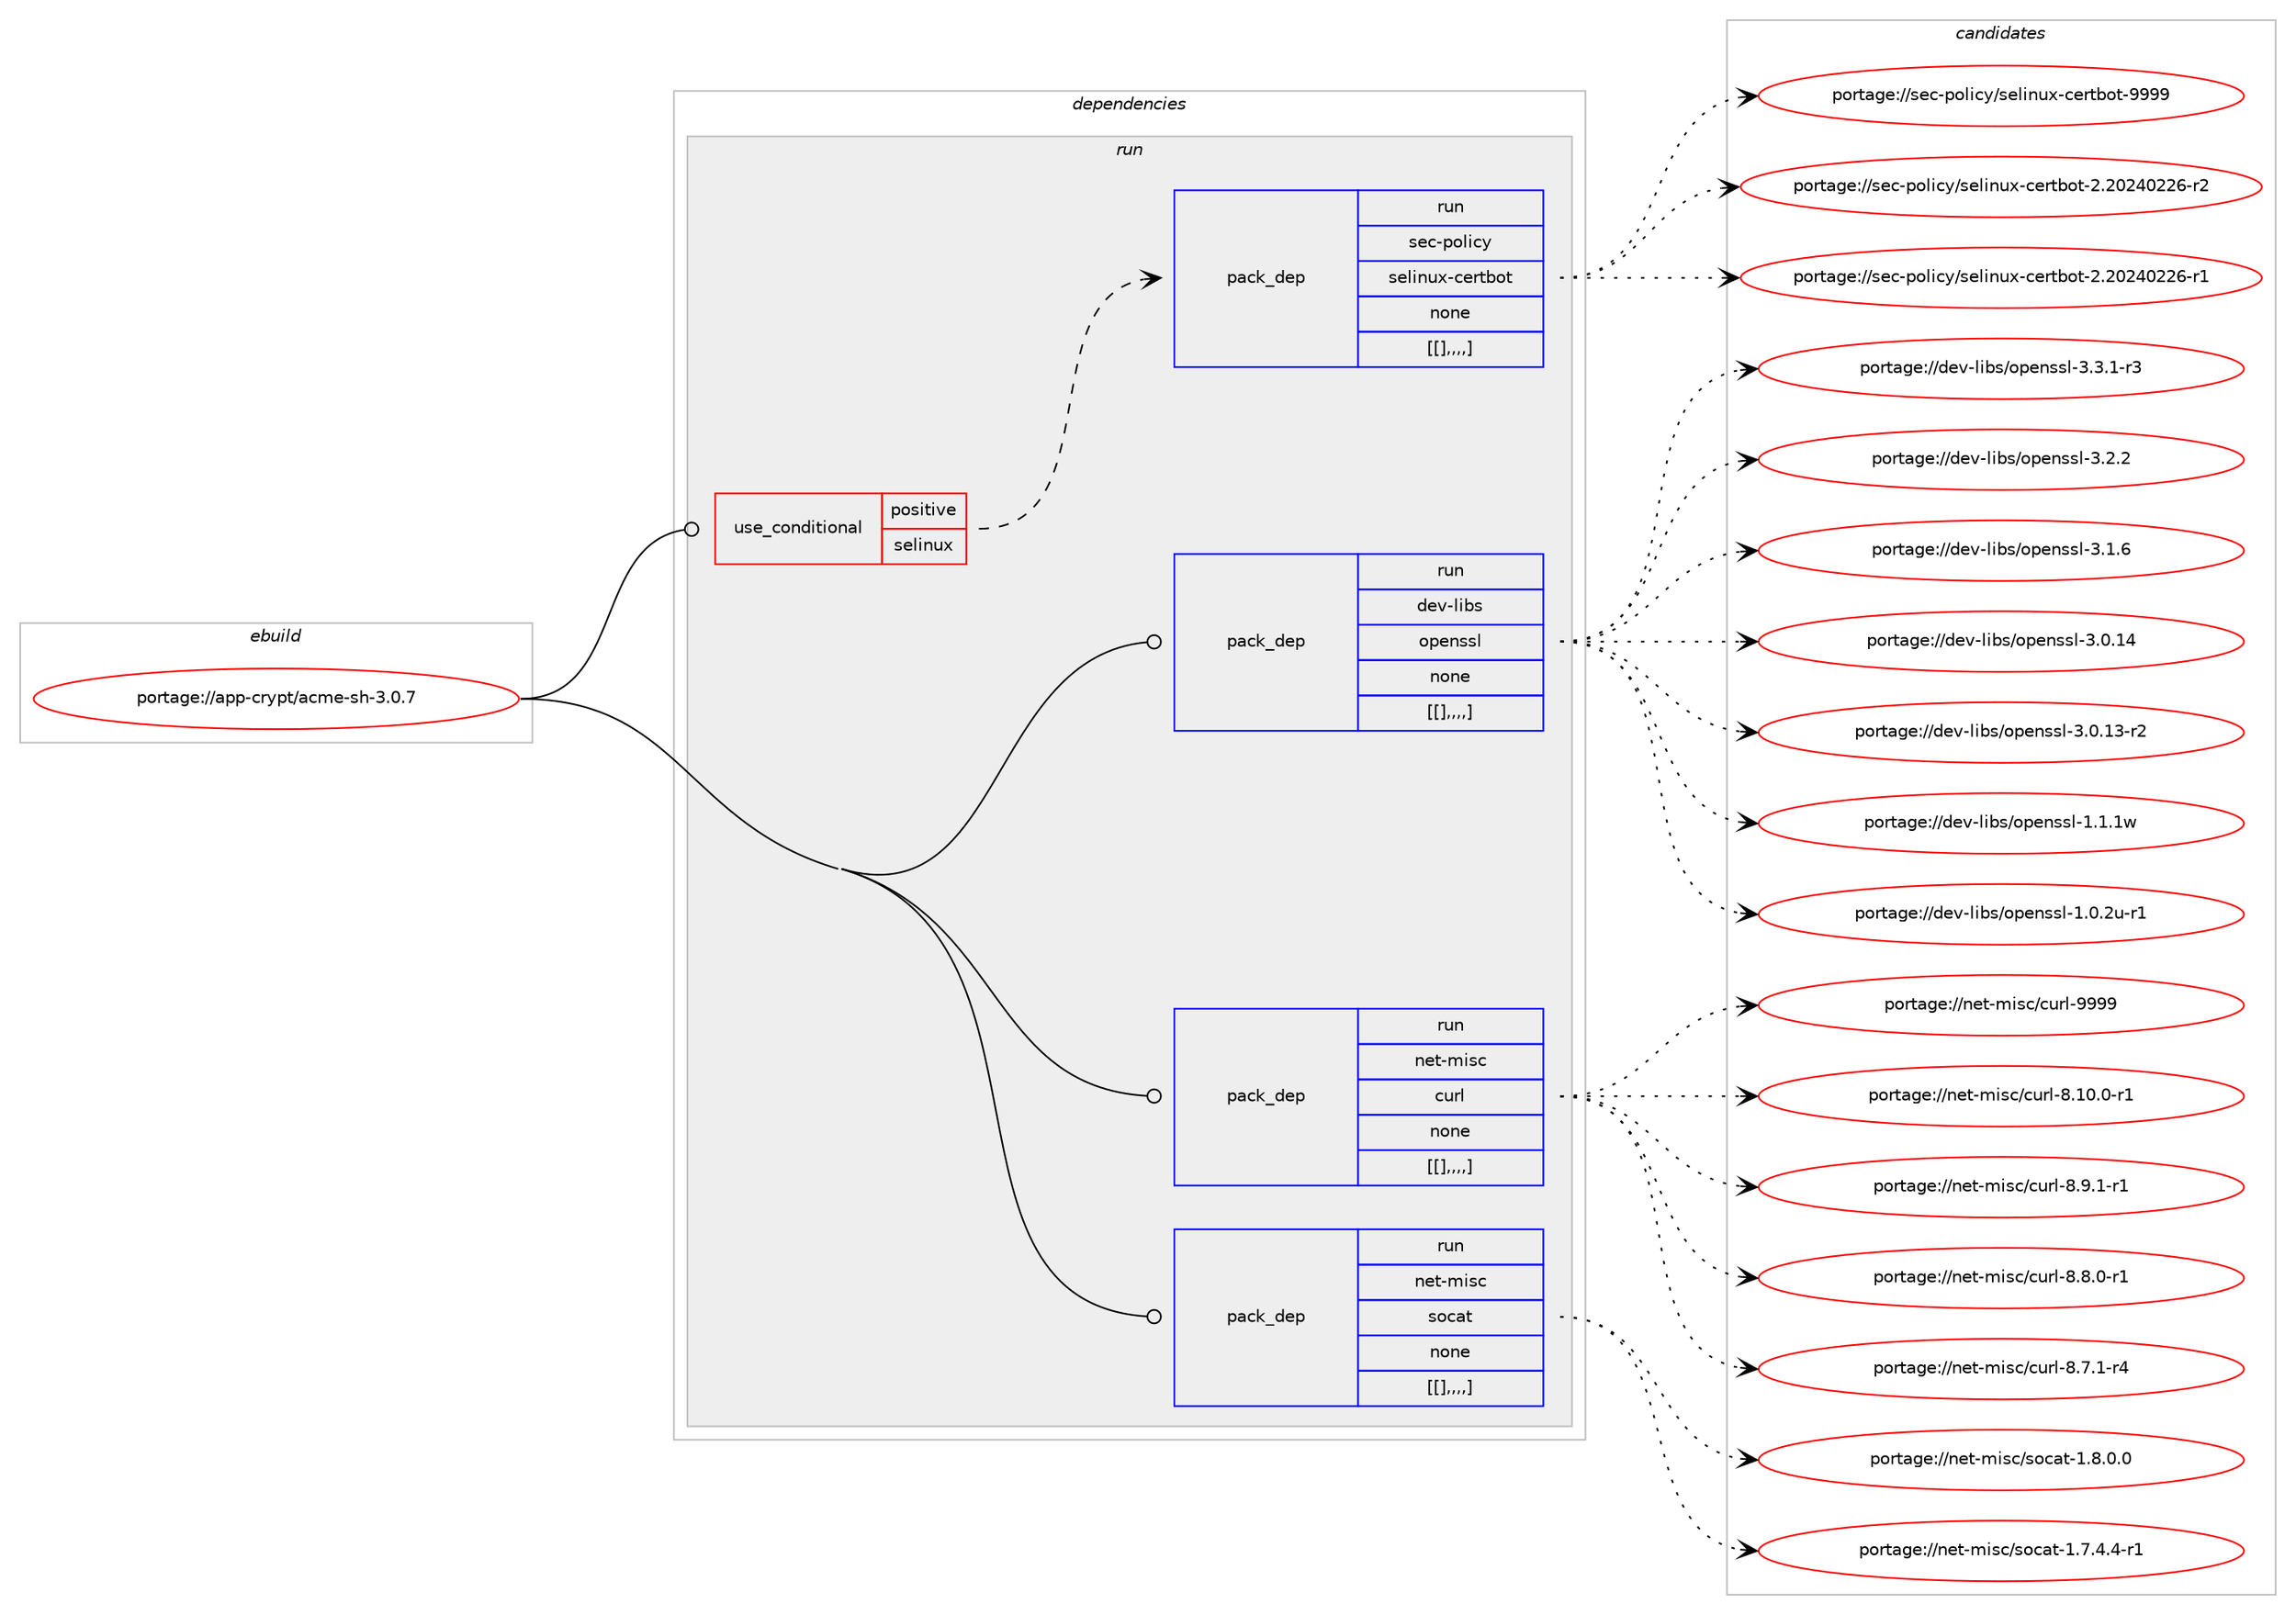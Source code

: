 digraph prolog {

# *************
# Graph options
# *************

newrank=true;
concentrate=true;
compound=true;
graph [rankdir=LR,fontname=Helvetica,fontsize=10,ranksep=1.5];#, ranksep=2.5, nodesep=0.2];
edge  [arrowhead=vee];
node  [fontname=Helvetica,fontsize=10];

# **********
# The ebuild
# **********

subgraph cluster_leftcol {
color=gray;
label=<<i>ebuild</i>>;
id [label="portage://app-crypt/acme-sh-3.0.7", color=red, width=4, href="../app-crypt/acme-sh-3.0.7.svg"];
}

# ****************
# The dependencies
# ****************

subgraph cluster_midcol {
color=gray;
label=<<i>dependencies</i>>;
subgraph cluster_compile {
fillcolor="#eeeeee";
style=filled;
label=<<i>compile</i>>;
}
subgraph cluster_compileandrun {
fillcolor="#eeeeee";
style=filled;
label=<<i>compile and run</i>>;
}
subgraph cluster_run {
fillcolor="#eeeeee";
style=filled;
label=<<i>run</i>>;
subgraph cond3455 {
dependency12651 [label=<<TABLE BORDER="0" CELLBORDER="1" CELLSPACING="0" CELLPADDING="4"><TR><TD ROWSPAN="3" CELLPADDING="10">use_conditional</TD></TR><TR><TD>positive</TD></TR><TR><TD>selinux</TD></TR></TABLE>>, shape=none, color=red];
subgraph pack9127 {
dependency12652 [label=<<TABLE BORDER="0" CELLBORDER="1" CELLSPACING="0" CELLPADDING="4" WIDTH="220"><TR><TD ROWSPAN="6" CELLPADDING="30">pack_dep</TD></TR><TR><TD WIDTH="110">run</TD></TR><TR><TD>sec-policy</TD></TR><TR><TD>selinux-certbot</TD></TR><TR><TD>none</TD></TR><TR><TD>[[],,,,]</TD></TR></TABLE>>, shape=none, color=blue];
}
dependency12651:e -> dependency12652:w [weight=20,style="dashed",arrowhead="vee"];
}
id:e -> dependency12651:w [weight=20,style="solid",arrowhead="odot"];
subgraph pack9128 {
dependency12653 [label=<<TABLE BORDER="0" CELLBORDER="1" CELLSPACING="0" CELLPADDING="4" WIDTH="220"><TR><TD ROWSPAN="6" CELLPADDING="30">pack_dep</TD></TR><TR><TD WIDTH="110">run</TD></TR><TR><TD>dev-libs</TD></TR><TR><TD>openssl</TD></TR><TR><TD>none</TD></TR><TR><TD>[[],,,,]</TD></TR></TABLE>>, shape=none, color=blue];
}
id:e -> dependency12653:w [weight=20,style="solid",arrowhead="odot"];
subgraph pack9129 {
dependency12654 [label=<<TABLE BORDER="0" CELLBORDER="1" CELLSPACING="0" CELLPADDING="4" WIDTH="220"><TR><TD ROWSPAN="6" CELLPADDING="30">pack_dep</TD></TR><TR><TD WIDTH="110">run</TD></TR><TR><TD>net-misc</TD></TR><TR><TD>curl</TD></TR><TR><TD>none</TD></TR><TR><TD>[[],,,,]</TD></TR></TABLE>>, shape=none, color=blue];
}
id:e -> dependency12654:w [weight=20,style="solid",arrowhead="odot"];
subgraph pack9130 {
dependency12655 [label=<<TABLE BORDER="0" CELLBORDER="1" CELLSPACING="0" CELLPADDING="4" WIDTH="220"><TR><TD ROWSPAN="6" CELLPADDING="30">pack_dep</TD></TR><TR><TD WIDTH="110">run</TD></TR><TR><TD>net-misc</TD></TR><TR><TD>socat</TD></TR><TR><TD>none</TD></TR><TR><TD>[[],,,,]</TD></TR></TABLE>>, shape=none, color=blue];
}
id:e -> dependency12655:w [weight=20,style="solid",arrowhead="odot"];
}
}

# **************
# The candidates
# **************

subgraph cluster_choices {
rank=same;
color=gray;
label=<<i>candidates</i>>;

subgraph choice9127 {
color=black;
nodesep=1;
choice115101994511211110810599121471151011081051101171204599101114116981111164557575757 [label="portage://sec-policy/selinux-certbot-9999", color=red, width=4,href="../sec-policy/selinux-certbot-9999.svg"];
choice1151019945112111108105991214711510110810511011712045991011141169811111645504650485052485050544511450 [label="portage://sec-policy/selinux-certbot-2.20240226-r2", color=red, width=4,href="../sec-policy/selinux-certbot-2.20240226-r2.svg"];
choice1151019945112111108105991214711510110810511011712045991011141169811111645504650485052485050544511449 [label="portage://sec-policy/selinux-certbot-2.20240226-r1", color=red, width=4,href="../sec-policy/selinux-certbot-2.20240226-r1.svg"];
dependency12652:e -> choice115101994511211110810599121471151011081051101171204599101114116981111164557575757:w [style=dotted,weight="100"];
dependency12652:e -> choice1151019945112111108105991214711510110810511011712045991011141169811111645504650485052485050544511450:w [style=dotted,weight="100"];
dependency12652:e -> choice1151019945112111108105991214711510110810511011712045991011141169811111645504650485052485050544511449:w [style=dotted,weight="100"];
}
subgraph choice9128 {
color=black;
nodesep=1;
choice1001011184510810598115471111121011101151151084551465146494511451 [label="portage://dev-libs/openssl-3.3.1-r3", color=red, width=4,href="../dev-libs/openssl-3.3.1-r3.svg"];
choice100101118451081059811547111112101110115115108455146504650 [label="portage://dev-libs/openssl-3.2.2", color=red, width=4,href="../dev-libs/openssl-3.2.2.svg"];
choice100101118451081059811547111112101110115115108455146494654 [label="portage://dev-libs/openssl-3.1.6", color=red, width=4,href="../dev-libs/openssl-3.1.6.svg"];
choice10010111845108105981154711111210111011511510845514648464952 [label="portage://dev-libs/openssl-3.0.14", color=red, width=4,href="../dev-libs/openssl-3.0.14.svg"];
choice100101118451081059811547111112101110115115108455146484649514511450 [label="portage://dev-libs/openssl-3.0.13-r2", color=red, width=4,href="../dev-libs/openssl-3.0.13-r2.svg"];
choice100101118451081059811547111112101110115115108454946494649119 [label="portage://dev-libs/openssl-1.1.1w", color=red, width=4,href="../dev-libs/openssl-1.1.1w.svg"];
choice1001011184510810598115471111121011101151151084549464846501174511449 [label="portage://dev-libs/openssl-1.0.2u-r1", color=red, width=4,href="../dev-libs/openssl-1.0.2u-r1.svg"];
dependency12653:e -> choice1001011184510810598115471111121011101151151084551465146494511451:w [style=dotted,weight="100"];
dependency12653:e -> choice100101118451081059811547111112101110115115108455146504650:w [style=dotted,weight="100"];
dependency12653:e -> choice100101118451081059811547111112101110115115108455146494654:w [style=dotted,weight="100"];
dependency12653:e -> choice10010111845108105981154711111210111011511510845514648464952:w [style=dotted,weight="100"];
dependency12653:e -> choice100101118451081059811547111112101110115115108455146484649514511450:w [style=dotted,weight="100"];
dependency12653:e -> choice100101118451081059811547111112101110115115108454946494649119:w [style=dotted,weight="100"];
dependency12653:e -> choice1001011184510810598115471111121011101151151084549464846501174511449:w [style=dotted,weight="100"];
}
subgraph choice9129 {
color=black;
nodesep=1;
choice110101116451091051159947991171141084557575757 [label="portage://net-misc/curl-9999", color=red, width=4,href="../net-misc/curl-9999.svg"];
choice11010111645109105115994799117114108455646494846484511449 [label="portage://net-misc/curl-8.10.0-r1", color=red, width=4,href="../net-misc/curl-8.10.0-r1.svg"];
choice110101116451091051159947991171141084556465746494511449 [label="portage://net-misc/curl-8.9.1-r1", color=red, width=4,href="../net-misc/curl-8.9.1-r1.svg"];
choice110101116451091051159947991171141084556465646484511449 [label="portage://net-misc/curl-8.8.0-r1", color=red, width=4,href="../net-misc/curl-8.8.0-r1.svg"];
choice110101116451091051159947991171141084556465546494511452 [label="portage://net-misc/curl-8.7.1-r4", color=red, width=4,href="../net-misc/curl-8.7.1-r4.svg"];
dependency12654:e -> choice110101116451091051159947991171141084557575757:w [style=dotted,weight="100"];
dependency12654:e -> choice11010111645109105115994799117114108455646494846484511449:w [style=dotted,weight="100"];
dependency12654:e -> choice110101116451091051159947991171141084556465746494511449:w [style=dotted,weight="100"];
dependency12654:e -> choice110101116451091051159947991171141084556465646484511449:w [style=dotted,weight="100"];
dependency12654:e -> choice110101116451091051159947991171141084556465546494511452:w [style=dotted,weight="100"];
}
subgraph choice9130 {
color=black;
nodesep=1;
choice11010111645109105115994711511199971164549465646484648 [label="portage://net-misc/socat-1.8.0.0", color=red, width=4,href="../net-misc/socat-1.8.0.0.svg"];
choice110101116451091051159947115111999711645494655465246524511449 [label="portage://net-misc/socat-1.7.4.4-r1", color=red, width=4,href="../net-misc/socat-1.7.4.4-r1.svg"];
dependency12655:e -> choice11010111645109105115994711511199971164549465646484648:w [style=dotted,weight="100"];
dependency12655:e -> choice110101116451091051159947115111999711645494655465246524511449:w [style=dotted,weight="100"];
}
}

}
